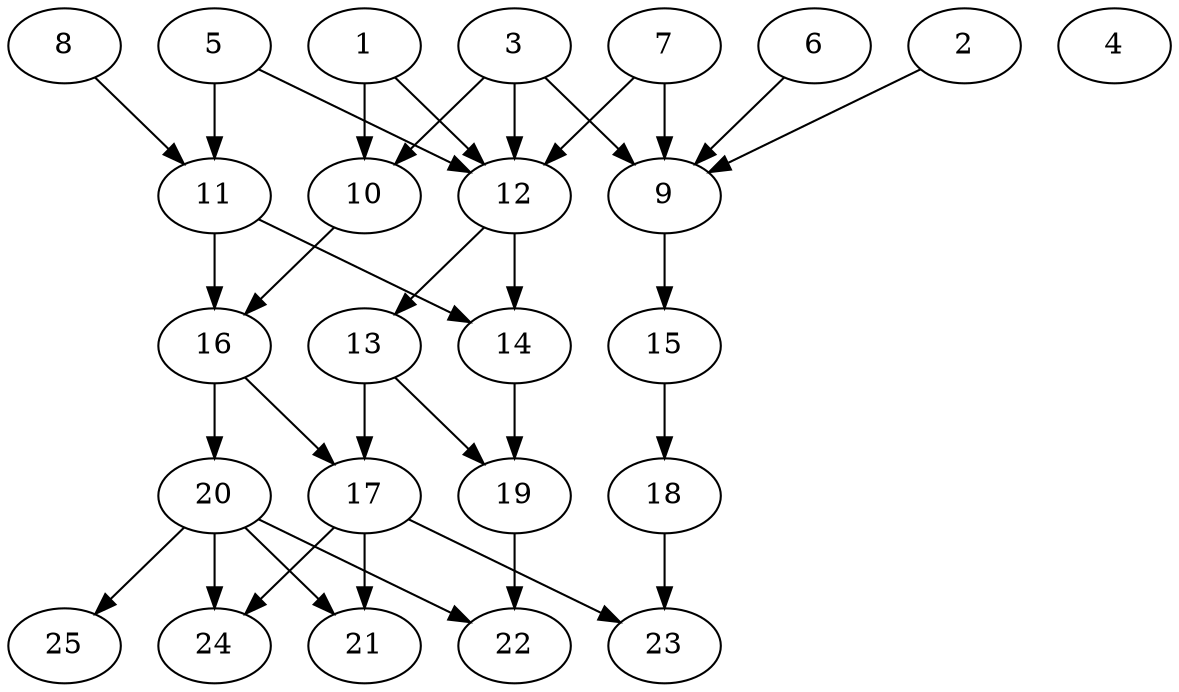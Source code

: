// DAG automatically generated by daggen at Tue Aug  6 16:26:47 2019
// ./daggen --dot -n 25 --ccr 0.4 --fat 0.6 --regular 0.5 --density 0.5 --mindata 5242880 --maxdata 52428800 
digraph G {
  1 [size="30074880", alpha="0.13", expect_size="12029952"] 
  1 -> 10 [size ="12029952"]
  1 -> 12 [size ="12029952"]
  2 [size="28416000", alpha="0.05", expect_size="11366400"] 
  2 -> 9 [size ="11366400"]
  3 [size="122979840", alpha="0.20", expect_size="49191936"] 
  3 -> 9 [size ="49191936"]
  3 -> 10 [size ="49191936"]
  3 -> 12 [size ="49191936"]
  4 [size="87646720", alpha="0.19", expect_size="35058688"] 
  5 [size="14819840", alpha="0.05", expect_size="5927936"] 
  5 -> 11 [size ="5927936"]
  5 -> 12 [size ="5927936"]
  6 [size="100339200", alpha="0.10", expect_size="40135680"] 
  6 -> 9 [size ="40135680"]
  7 [size="13555200", alpha="0.10", expect_size="5422080"] 
  7 -> 9 [size ="5422080"]
  7 -> 12 [size ="5422080"]
  8 [size="108897280", alpha="0.00", expect_size="43558912"] 
  8 -> 11 [size ="43558912"]
  9 [size="122941440", alpha="0.18", expect_size="49176576"] 
  9 -> 15 [size ="49176576"]
  10 [size="40711680", alpha="0.02", expect_size="16284672"] 
  10 -> 16 [size ="16284672"]
  11 [size="19676160", alpha="0.10", expect_size="7870464"] 
  11 -> 14 [size ="7870464"]
  11 -> 16 [size ="7870464"]
  12 [size="99100160", alpha="0.09", expect_size="39640064"] 
  12 -> 13 [size ="39640064"]
  12 -> 14 [size ="39640064"]
  13 [size="130219520", alpha="0.05", expect_size="52087808"] 
  13 -> 17 [size ="52087808"]
  13 -> 19 [size ="52087808"]
  14 [size="129566720", alpha="0.20", expect_size="51826688"] 
  14 -> 19 [size ="51826688"]
  15 [size="125857280", alpha="0.11", expect_size="50342912"] 
  15 -> 18 [size ="50342912"]
  16 [size="35568640", alpha="0.05", expect_size="14227456"] 
  16 -> 17 [size ="14227456"]
  16 -> 20 [size ="14227456"]
  17 [size="95800320", alpha="0.09", expect_size="38320128"] 
  17 -> 21 [size ="38320128"]
  17 -> 23 [size ="38320128"]
  17 -> 24 [size ="38320128"]
  18 [size="34557440", alpha="0.14", expect_size="13822976"] 
  18 -> 23 [size ="13822976"]
  19 [size="35543040", alpha="0.16", expect_size="14217216"] 
  19 -> 22 [size ="14217216"]
  20 [size="23621120", alpha="0.04", expect_size="9448448"] 
  20 -> 21 [size ="9448448"]
  20 -> 22 [size ="9448448"]
  20 -> 24 [size ="9448448"]
  20 -> 25 [size ="9448448"]
  21 [size="33766400", alpha="0.16", expect_size="13506560"] 
  22 [size="94415360", alpha="0.10", expect_size="37766144"] 
  23 [size="31019520", alpha="0.02", expect_size="12407808"] 
  24 [size="61921280", alpha="0.08", expect_size="24768512"] 
  25 [size="59901440", alpha="0.13", expect_size="23960576"] 
}
